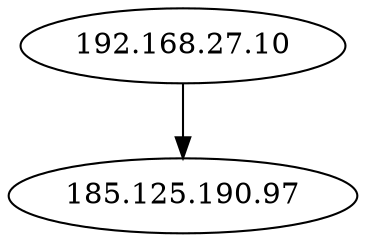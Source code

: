 digraph NWTraffic_update {
  "192.168.27.10" [degree=94, in_degree=0, out_degree=94, activity_score=1.00, total_connections=94];
  "185.125.190.97" [degree=1, in_degree=1, out_degree=0, activity_score=0.10, total_connections=1];
  "192.168.27.10" -> "185.125.190.97" [protocol_UNKNOWN=0.00,protocol_TCP=1.00,protocol_UDP=0.00,protocol_ICMP=0.00,timestamp_sin=0.74,timestamp_cos=-0.67,src_port_type=0.50,dst_port_type=0.00,conn_state_successful=1.00,conn_state_rejected_reset=0.00,conn_state_partial=0.00,conn_state_suspicious=0.00,conn_state_other=0.00,local_orig=1.00,local_resp=0.00,history_length=0.80,orig_bytes=0.32,resp_bytes=0.38,orig_pkts=0.14,resp_pkts=0.13,orig_ip_bytes=0.42,resp_ip_bytes=0.43,service_HTTP=1.00,service_FTP=0.00,service_SSH=0.00,service_DNS=0.00,service_UNKNOWN=0.00  ];
}
